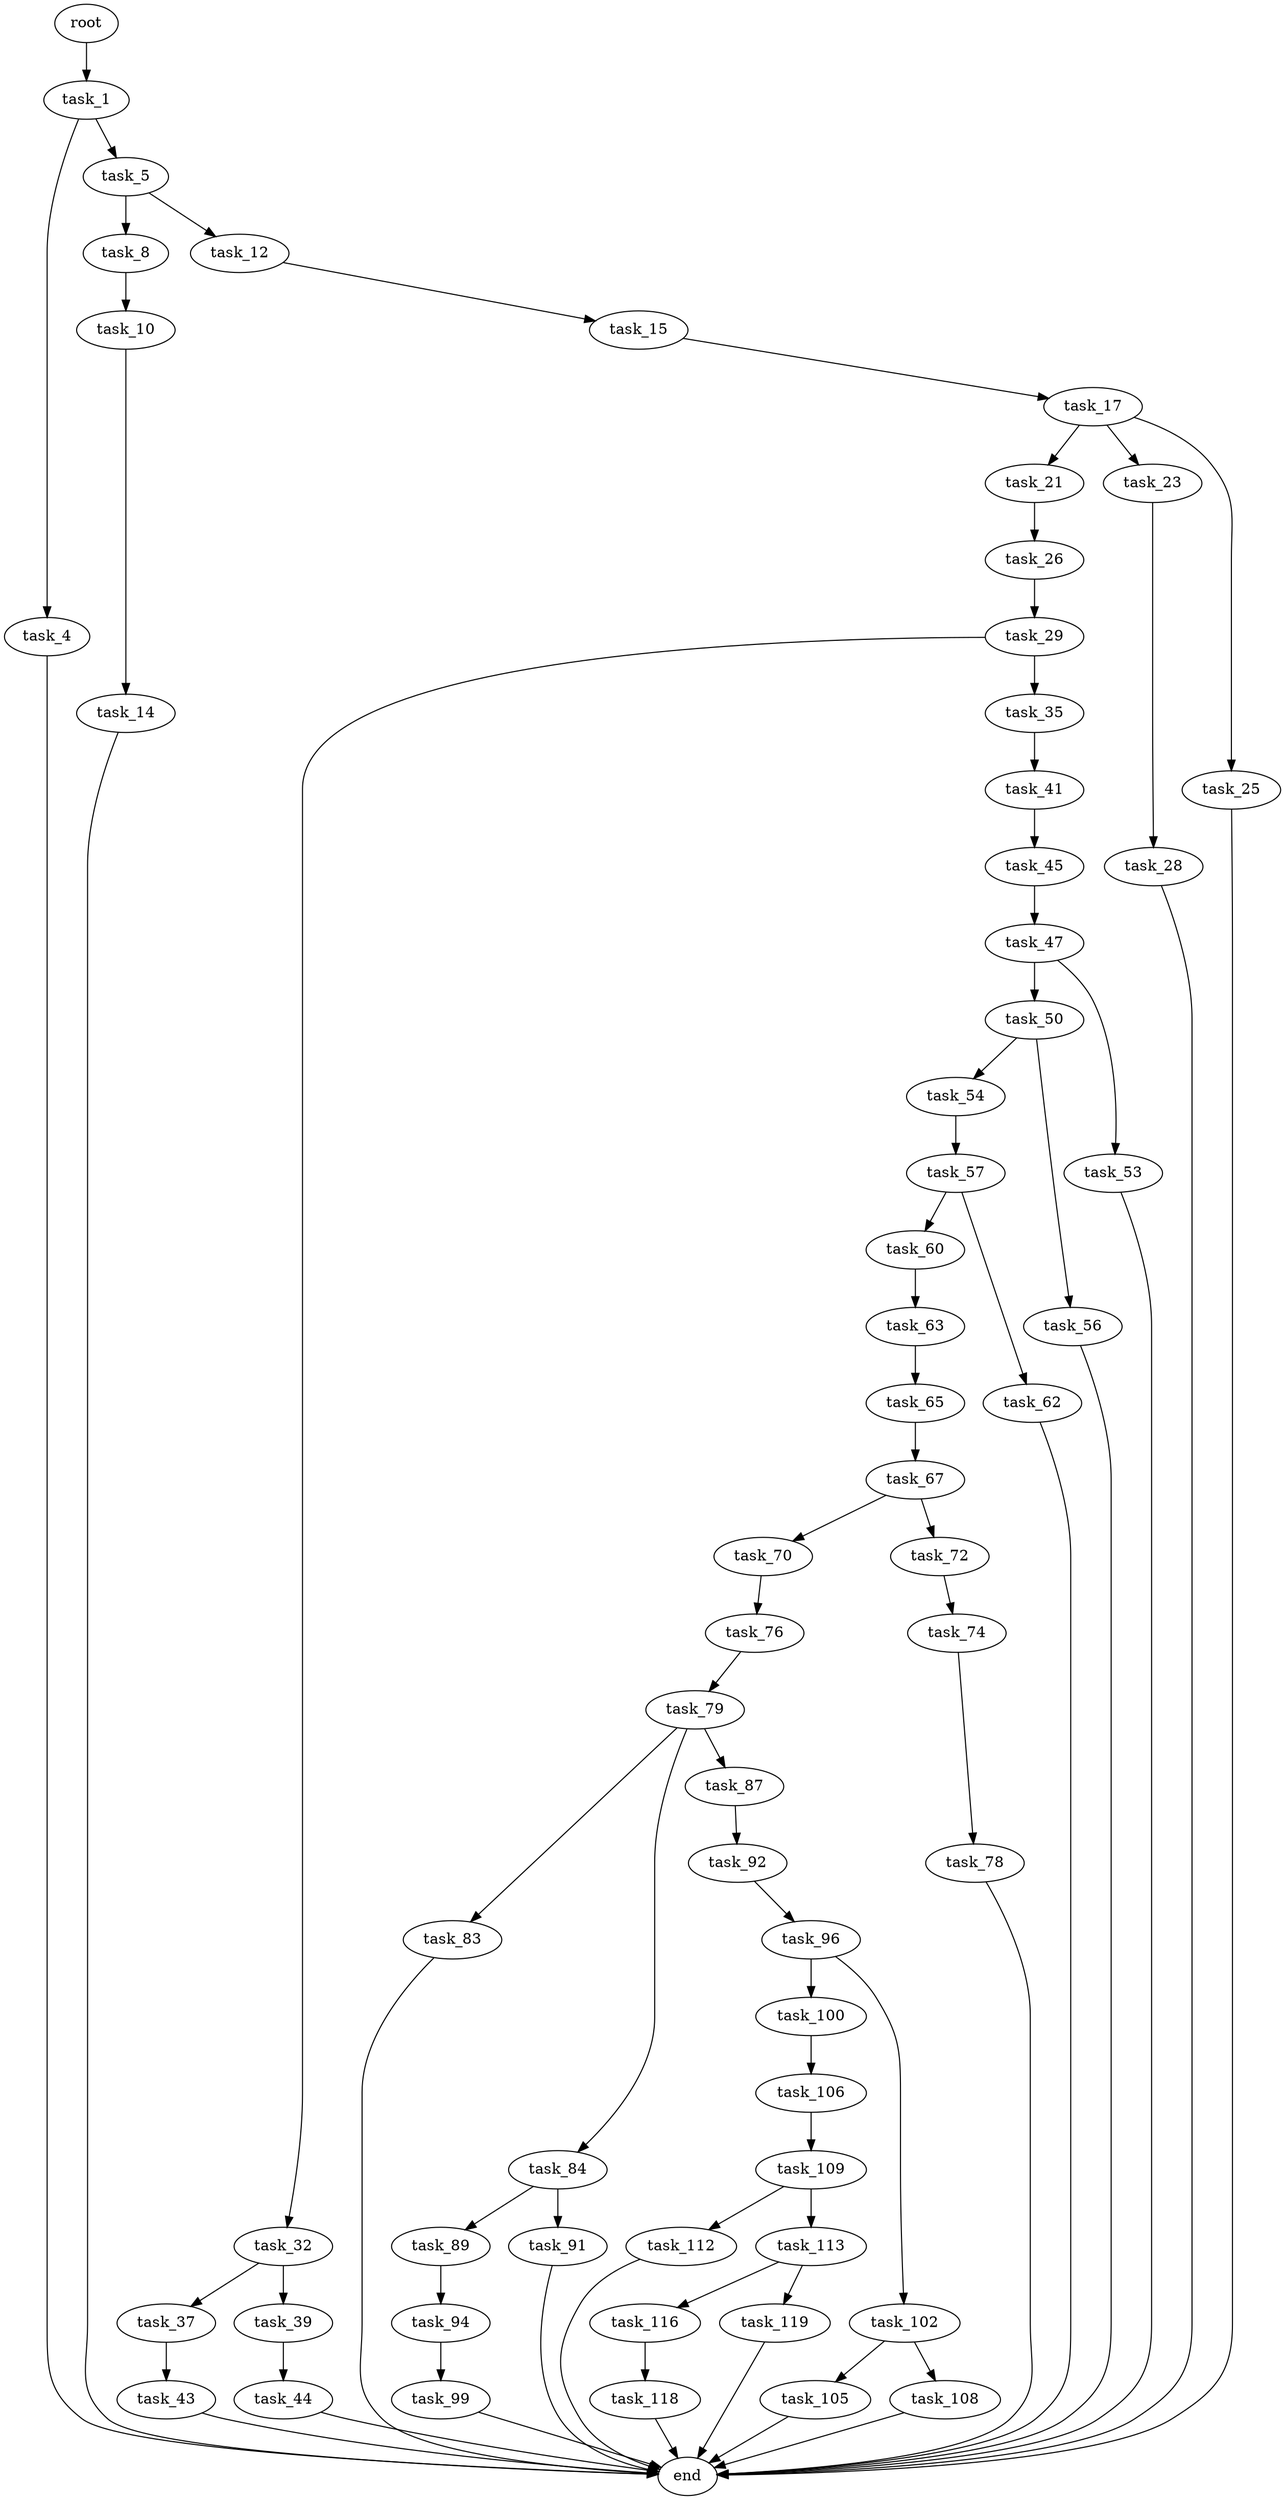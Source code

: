 digraph G {
  root [size="0.000000"];
  task_1 [size="8589934592.000000"];
  task_4 [size="231928233984.000000"];
  task_5 [size="239429375983.000000"];
  end [size="0.000000"];
  task_8 [size="231928233984.000000"];
  task_12 [size="786596529906.000000"];
  task_10 [size="14055376253.000000"];
  task_14 [size="6910531093.000000"];
  task_15 [size="5668181674.000000"];
  task_17 [size="22862340666.000000"];
  task_21 [size="68719476736.000000"];
  task_23 [size="21091475197.000000"];
  task_25 [size="6038241472.000000"];
  task_26 [size="18682282536.000000"];
  task_28 [size="951239400.000000"];
  task_29 [size="170054631659.000000"];
  task_32 [size="68719476736.000000"];
  task_35 [size="68719476736.000000"];
  task_37 [size="1073741824000.000000"];
  task_39 [size="287777202025.000000"];
  task_41 [size="549755813888.000000"];
  task_43 [size="8589934592.000000"];
  task_44 [size="4352658859.000000"];
  task_45 [size="68719476736.000000"];
  task_47 [size="9522823112.000000"];
  task_50 [size="782757789696.000000"];
  task_53 [size="6303683320.000000"];
  task_54 [size="134217728000.000000"];
  task_56 [size="368293445632.000000"];
  task_57 [size="8405847917.000000"];
  task_60 [size="782757789696.000000"];
  task_62 [size="11293668006.000000"];
  task_63 [size="368293445632.000000"];
  task_65 [size="2738040022.000000"];
  task_67 [size="3988663098.000000"];
  task_70 [size="782757789696.000000"];
  task_72 [size="8589934592.000000"];
  task_76 [size="1073741824000.000000"];
  task_74 [size="17289929990.000000"];
  task_78 [size="231928233984.000000"];
  task_79 [size="34476460851.000000"];
  task_83 [size="303521840135.000000"];
  task_84 [size="23487436046.000000"];
  task_87 [size="43912629046.000000"];
  task_89 [size="8575336712.000000"];
  task_91 [size="549755813888.000000"];
  task_92 [size="44505299184.000000"];
  task_94 [size="8589934592.000000"];
  task_96 [size="1734531710.000000"];
  task_99 [size="24585555611.000000"];
  task_100 [size="8576302582.000000"];
  task_102 [size="549918673968.000000"];
  task_106 [size="231928233984.000000"];
  task_105 [size="30082147388.000000"];
  task_108 [size="9767096146.000000"];
  task_109 [size="43508444678.000000"];
  task_112 [size="352205095.000000"];
  task_113 [size="29682250602.000000"];
  task_116 [size="7462251752.000000"];
  task_119 [size="28991029248.000000"];
  task_118 [size="1115611398747.000000"];

  root -> task_1 [size="1.000000"];
  task_1 -> task_4 [size="33554432.000000"];
  task_1 -> task_5 [size="33554432.000000"];
  task_4 -> end [size="1.000000"];
  task_5 -> task_8 [size="411041792.000000"];
  task_5 -> task_12 [size="411041792.000000"];
  task_8 -> task_10 [size="301989888.000000"];
  task_12 -> task_15 [size="679477248.000000"];
  task_10 -> task_14 [size="75497472.000000"];
  task_14 -> end [size="1.000000"];
  task_15 -> task_17 [size="134217728.000000"];
  task_17 -> task_21 [size="75497472.000000"];
  task_17 -> task_23 [size="75497472.000000"];
  task_17 -> task_25 [size="75497472.000000"];
  task_21 -> task_26 [size="134217728.000000"];
  task_23 -> task_28 [size="838860800.000000"];
  task_25 -> end [size="1.000000"];
  task_26 -> task_29 [size="679477248.000000"];
  task_28 -> end [size="1.000000"];
  task_29 -> task_32 [size="209715200.000000"];
  task_29 -> task_35 [size="209715200.000000"];
  task_32 -> task_37 [size="134217728.000000"];
  task_32 -> task_39 [size="134217728.000000"];
  task_35 -> task_41 [size="134217728.000000"];
  task_37 -> task_43 [size="838860800.000000"];
  task_39 -> task_44 [size="209715200.000000"];
  task_41 -> task_45 [size="536870912.000000"];
  task_43 -> end [size="1.000000"];
  task_44 -> end [size="1.000000"];
  task_45 -> task_47 [size="134217728.000000"];
  task_47 -> task_50 [size="209715200.000000"];
  task_47 -> task_53 [size="209715200.000000"];
  task_50 -> task_54 [size="679477248.000000"];
  task_50 -> task_56 [size="679477248.000000"];
  task_53 -> end [size="1.000000"];
  task_54 -> task_57 [size="209715200.000000"];
  task_56 -> end [size="1.000000"];
  task_57 -> task_60 [size="301989888.000000"];
  task_57 -> task_62 [size="301989888.000000"];
  task_60 -> task_63 [size="679477248.000000"];
  task_62 -> end [size="1.000000"];
  task_63 -> task_65 [size="411041792.000000"];
  task_65 -> task_67 [size="134217728.000000"];
  task_67 -> task_70 [size="75497472.000000"];
  task_67 -> task_72 [size="75497472.000000"];
  task_70 -> task_76 [size="679477248.000000"];
  task_72 -> task_74 [size="33554432.000000"];
  task_76 -> task_79 [size="838860800.000000"];
  task_74 -> task_78 [size="536870912.000000"];
  task_78 -> end [size="1.000000"];
  task_79 -> task_83 [size="33554432.000000"];
  task_79 -> task_84 [size="33554432.000000"];
  task_79 -> task_87 [size="33554432.000000"];
  task_83 -> end [size="1.000000"];
  task_84 -> task_89 [size="536870912.000000"];
  task_84 -> task_91 [size="536870912.000000"];
  task_87 -> task_92 [size="209715200.000000"];
  task_89 -> task_94 [size="134217728.000000"];
  task_91 -> end [size="1.000000"];
  task_92 -> task_96 [size="134217728.000000"];
  task_94 -> task_99 [size="33554432.000000"];
  task_96 -> task_100 [size="33554432.000000"];
  task_96 -> task_102 [size="33554432.000000"];
  task_99 -> end [size="1.000000"];
  task_100 -> task_106 [size="134217728.000000"];
  task_102 -> task_105 [size="679477248.000000"];
  task_102 -> task_108 [size="679477248.000000"];
  task_106 -> task_109 [size="301989888.000000"];
  task_105 -> end [size="1.000000"];
  task_108 -> end [size="1.000000"];
  task_109 -> task_112 [size="33554432.000000"];
  task_109 -> task_113 [size="33554432.000000"];
  task_112 -> end [size="1.000000"];
  task_113 -> task_116 [size="536870912.000000"];
  task_113 -> task_119 [size="536870912.000000"];
  task_116 -> task_118 [size="536870912.000000"];
  task_119 -> end [size="1.000000"];
  task_118 -> end [size="1.000000"];
}

